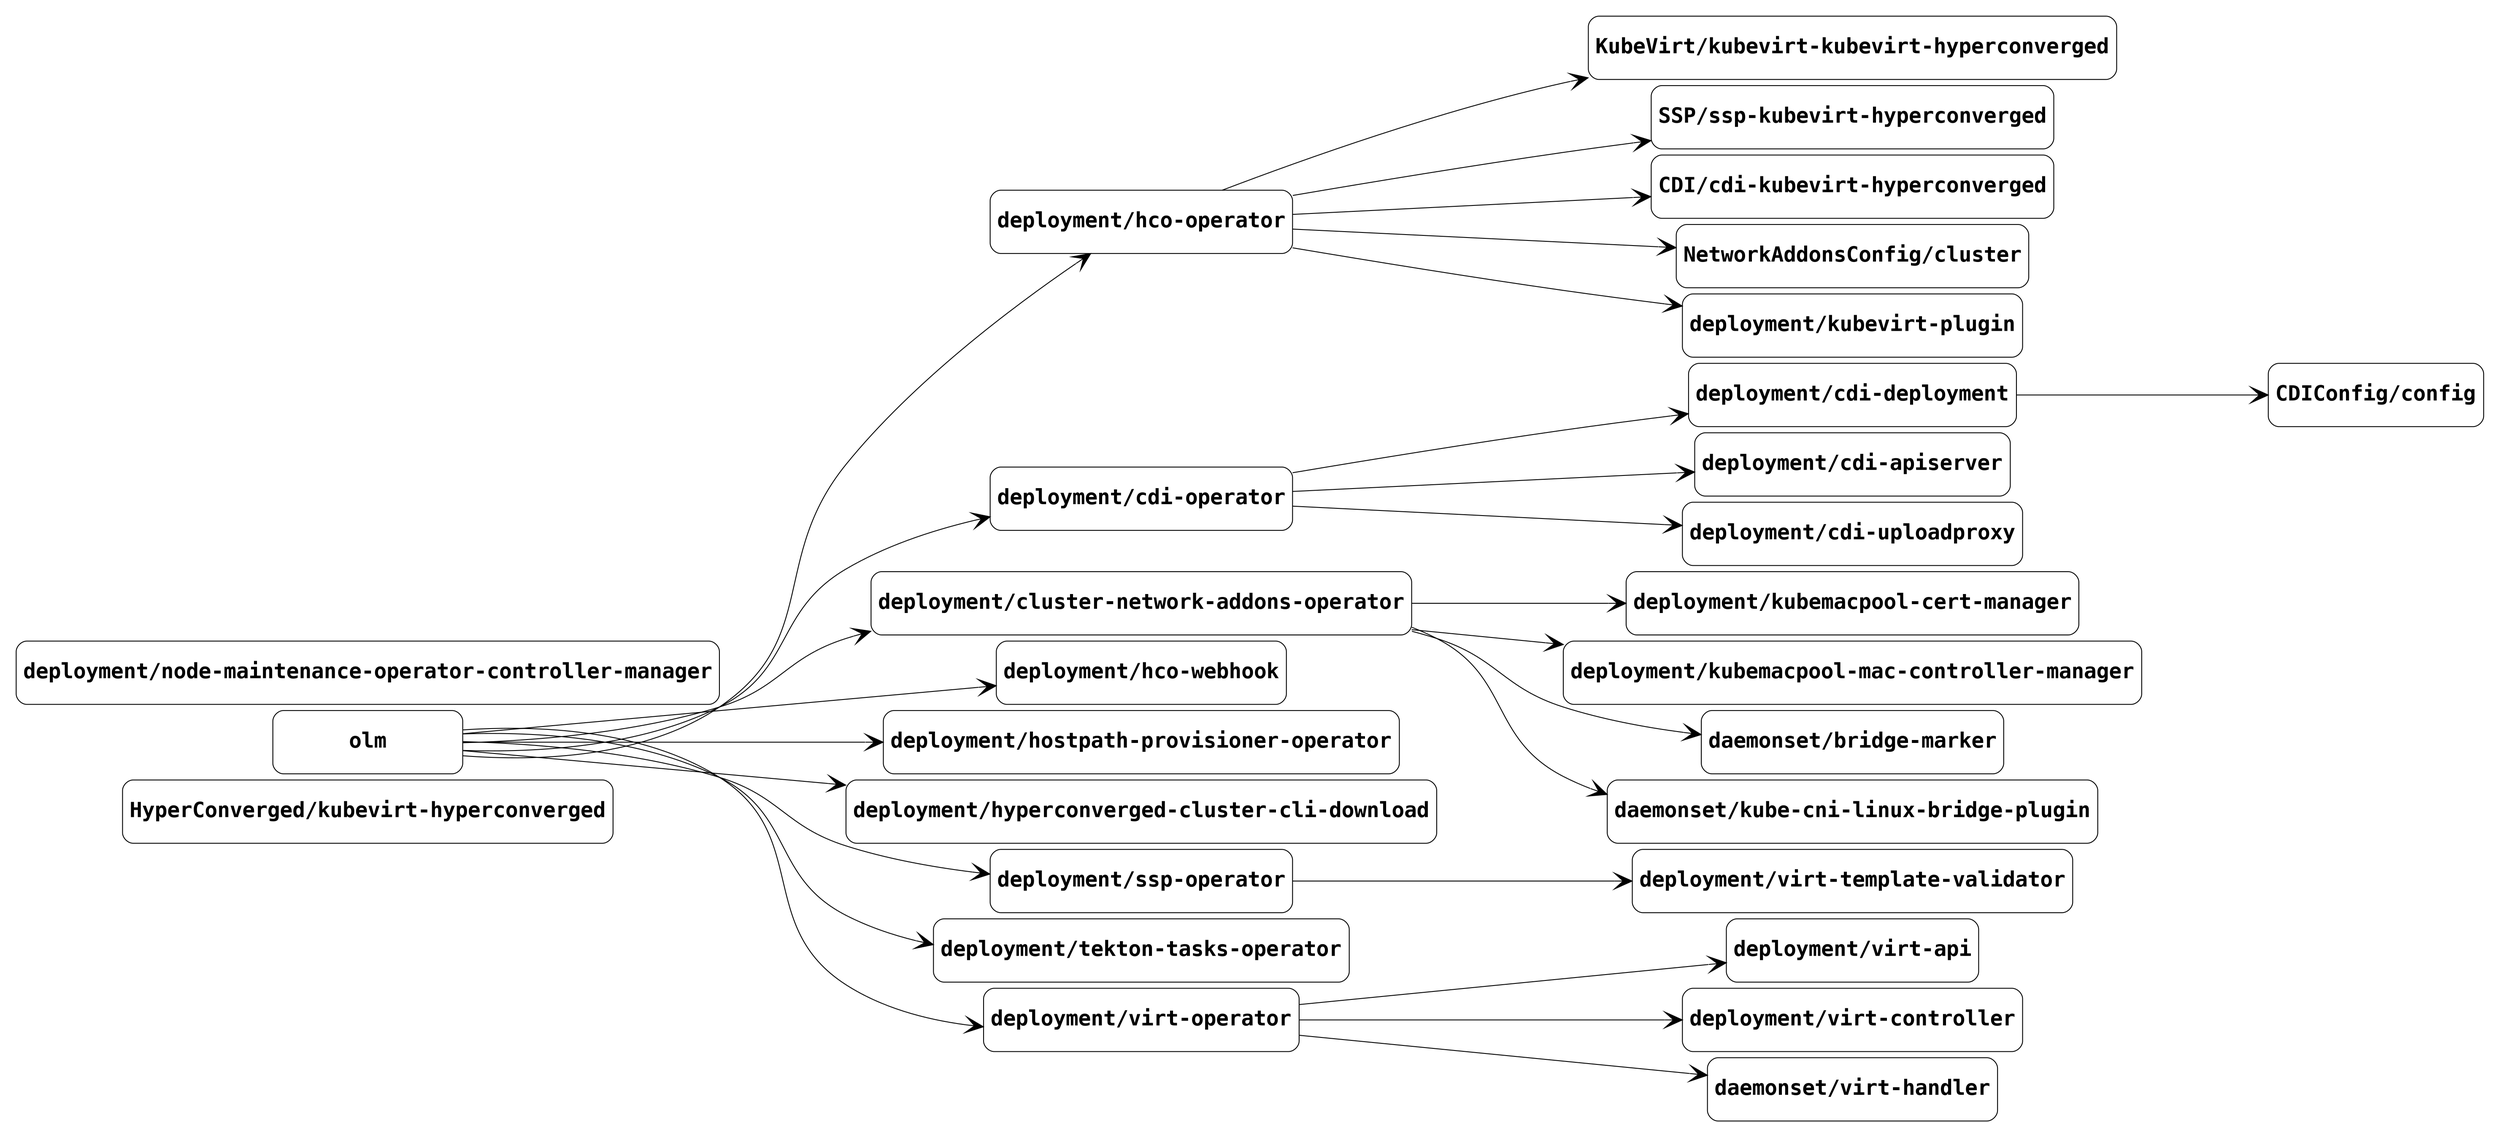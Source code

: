 digraph "managed-by" {
	graph [center=true margin=0.2 nodesep=0.1 rankdir=LR ranksep=2]
	node [fontname="Courier-Bold" fontsize=24 height=1 shape=box style=rounded width=3]
	edge [arrowhead=vee arrowsize=2]
	"HyperConverged/kubevirt-hyperconverged" [label="HyperConverged/kubevirt-hyperconverged"]
	"KubeVirt/kubevirt-kubevirt-hyperconverged" [label="KubeVirt/kubevirt-kubevirt-hyperconverged"]
	"deployment/hco-operator" [label="deployment/hco-operator"]
	"deployment/hco-operator" -> "KubeVirt/kubevirt-kubevirt-hyperconverged"
	"SSP/ssp-kubevirt-hyperconverged" [label="SSP/ssp-kubevirt-hyperconverged"]
	"deployment/hco-operator" [label="deployment/hco-operator"]
	"deployment/hco-operator" -> "SSP/ssp-kubevirt-hyperconverged"
	"CDI/cdi-kubevirt-hyperconverged" [label="CDI/cdi-kubevirt-hyperconverged"]
	"deployment/hco-operator" [label="deployment/hco-operator"]
	"deployment/hco-operator" -> "CDI/cdi-kubevirt-hyperconverged"
	"CDIConfig/config" [label="CDIConfig/config"]
	"deployment/cdi-deployment" [label="deployment/cdi-deployment"]
	"deployment/cdi-deployment" -> "CDIConfig/config"
	"NetworkAddonsConfig/cluster" [label="NetworkAddonsConfig/cluster"]
	"deployment/hco-operator" [label="deployment/hco-operator"]
	"deployment/hco-operator" -> "NetworkAddonsConfig/cluster"
	"deployment/cdi-apiserver" [label="deployment/cdi-apiserver"]
	"deployment/cdi-operator" [label="deployment/cdi-operator"]
	"deployment/cdi-operator" -> "deployment/cdi-apiserver"
	"deployment/cdi-deployment" [label="deployment/cdi-deployment"]
	"deployment/cdi-operator" [label="deployment/cdi-operator"]
	"deployment/cdi-operator" -> "deployment/cdi-deployment"
	"deployment/cdi-operator" [label="deployment/cdi-operator"]
	olm [label=olm]
	olm -> "deployment/cdi-operator"
	"deployment/cdi-uploadproxy" [label="deployment/cdi-uploadproxy"]
	"deployment/cdi-operator" [label="deployment/cdi-operator"]
	"deployment/cdi-operator" -> "deployment/cdi-uploadproxy"
	"deployment/cluster-network-addons-operator" [label="deployment/cluster-network-addons-operator"]
	olm [label=olm]
	olm -> "deployment/cluster-network-addons-operator"
	"deployment/hco-operator" [label="deployment/hco-operator"]
	olm [label=olm]
	olm -> "deployment/hco-operator"
	"deployment/hco-webhook" [label="deployment/hco-webhook"]
	olm [label=olm]
	olm -> "deployment/hco-webhook"
	"deployment/hostpath-provisioner-operator" [label="deployment/hostpath-provisioner-operator"]
	olm [label=olm]
	olm -> "deployment/hostpath-provisioner-operator"
	"deployment/hyperconverged-cluster-cli-download" [label="deployment/hyperconverged-cluster-cli-download"]
	olm [label=olm]
	olm -> "deployment/hyperconverged-cluster-cli-download"
	"deployment/kubemacpool-cert-manager" [label="deployment/kubemacpool-cert-manager"]
	"deployment/cluster-network-addons-operator" [label="deployment/cluster-network-addons-operator"]
	"deployment/cluster-network-addons-operator" -> "deployment/kubemacpool-cert-manager"
	"deployment/kubemacpool-mac-controller-manager" [label="deployment/kubemacpool-mac-controller-manager"]
	"deployment/cluster-network-addons-operator" [label="deployment/cluster-network-addons-operator"]
	"deployment/cluster-network-addons-operator" -> "deployment/kubemacpool-mac-controller-manager"
	"deployment/kubevirt-plugin" [label="deployment/kubevirt-plugin"]
	"deployment/hco-operator" [label="deployment/hco-operator"]
	"deployment/hco-operator" -> "deployment/kubevirt-plugin"
	"deployment/node-maintenance-operator-controller-manager" [label="deployment/node-maintenance-operator-controller-manager"]
	"deployment/ssp-operator" [label="deployment/ssp-operator"]
	olm [label=olm]
	olm -> "deployment/ssp-operator"
	"deployment/tekton-tasks-operator" [label="deployment/tekton-tasks-operator"]
	olm [label=olm]
	olm -> "deployment/tekton-tasks-operator"
	"deployment/virt-api" [label="deployment/virt-api"]
	"deployment/virt-operator" [label="deployment/virt-operator"]
	"deployment/virt-operator" -> "deployment/virt-api"
	"deployment/virt-controller" [label="deployment/virt-controller"]
	"deployment/virt-operator" [label="deployment/virt-operator"]
	"deployment/virt-operator" -> "deployment/virt-controller"
	"deployment/virt-operator" [label="deployment/virt-operator"]
	olm [label=olm]
	olm -> "deployment/virt-operator"
	"deployment/virt-template-validator" [label="deployment/virt-template-validator"]
	"deployment/ssp-operator" [label="deployment/ssp-operator"]
	"deployment/ssp-operator" -> "deployment/virt-template-validator"
	"daemonset/bridge-marker" [label="daemonset/bridge-marker"]
	"deployment/cluster-network-addons-operator" [label="deployment/cluster-network-addons-operator"]
	"deployment/cluster-network-addons-operator" -> "daemonset/bridge-marker"
	"daemonset/kube-cni-linux-bridge-plugin" [label="daemonset/kube-cni-linux-bridge-plugin"]
	"deployment/cluster-network-addons-operator" [label="deployment/cluster-network-addons-operator"]
	"deployment/cluster-network-addons-operator" -> "daemonset/kube-cni-linux-bridge-plugin"
	"daemonset/virt-handler" [label="daemonset/virt-handler"]
	"deployment/virt-operator" [label="deployment/virt-operator"]
	"deployment/virt-operator" -> "daemonset/virt-handler"
}

